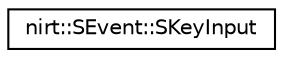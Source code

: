 digraph "Graphical Class Hierarchy"
{
 // LATEX_PDF_SIZE
  edge [fontname="Helvetica",fontsize="10",labelfontname="Helvetica",labelfontsize="10"];
  node [fontname="Helvetica",fontsize="10",shape=record];
  rankdir="LR";
  Node0 [label="nirt::SEvent::SKeyInput",height=0.2,width=0.4,color="black", fillcolor="white", style="filled",URL="$structnirt_1_1SEvent_1_1SKeyInput.html",tooltip="Any kind of keyboard event."];
}
